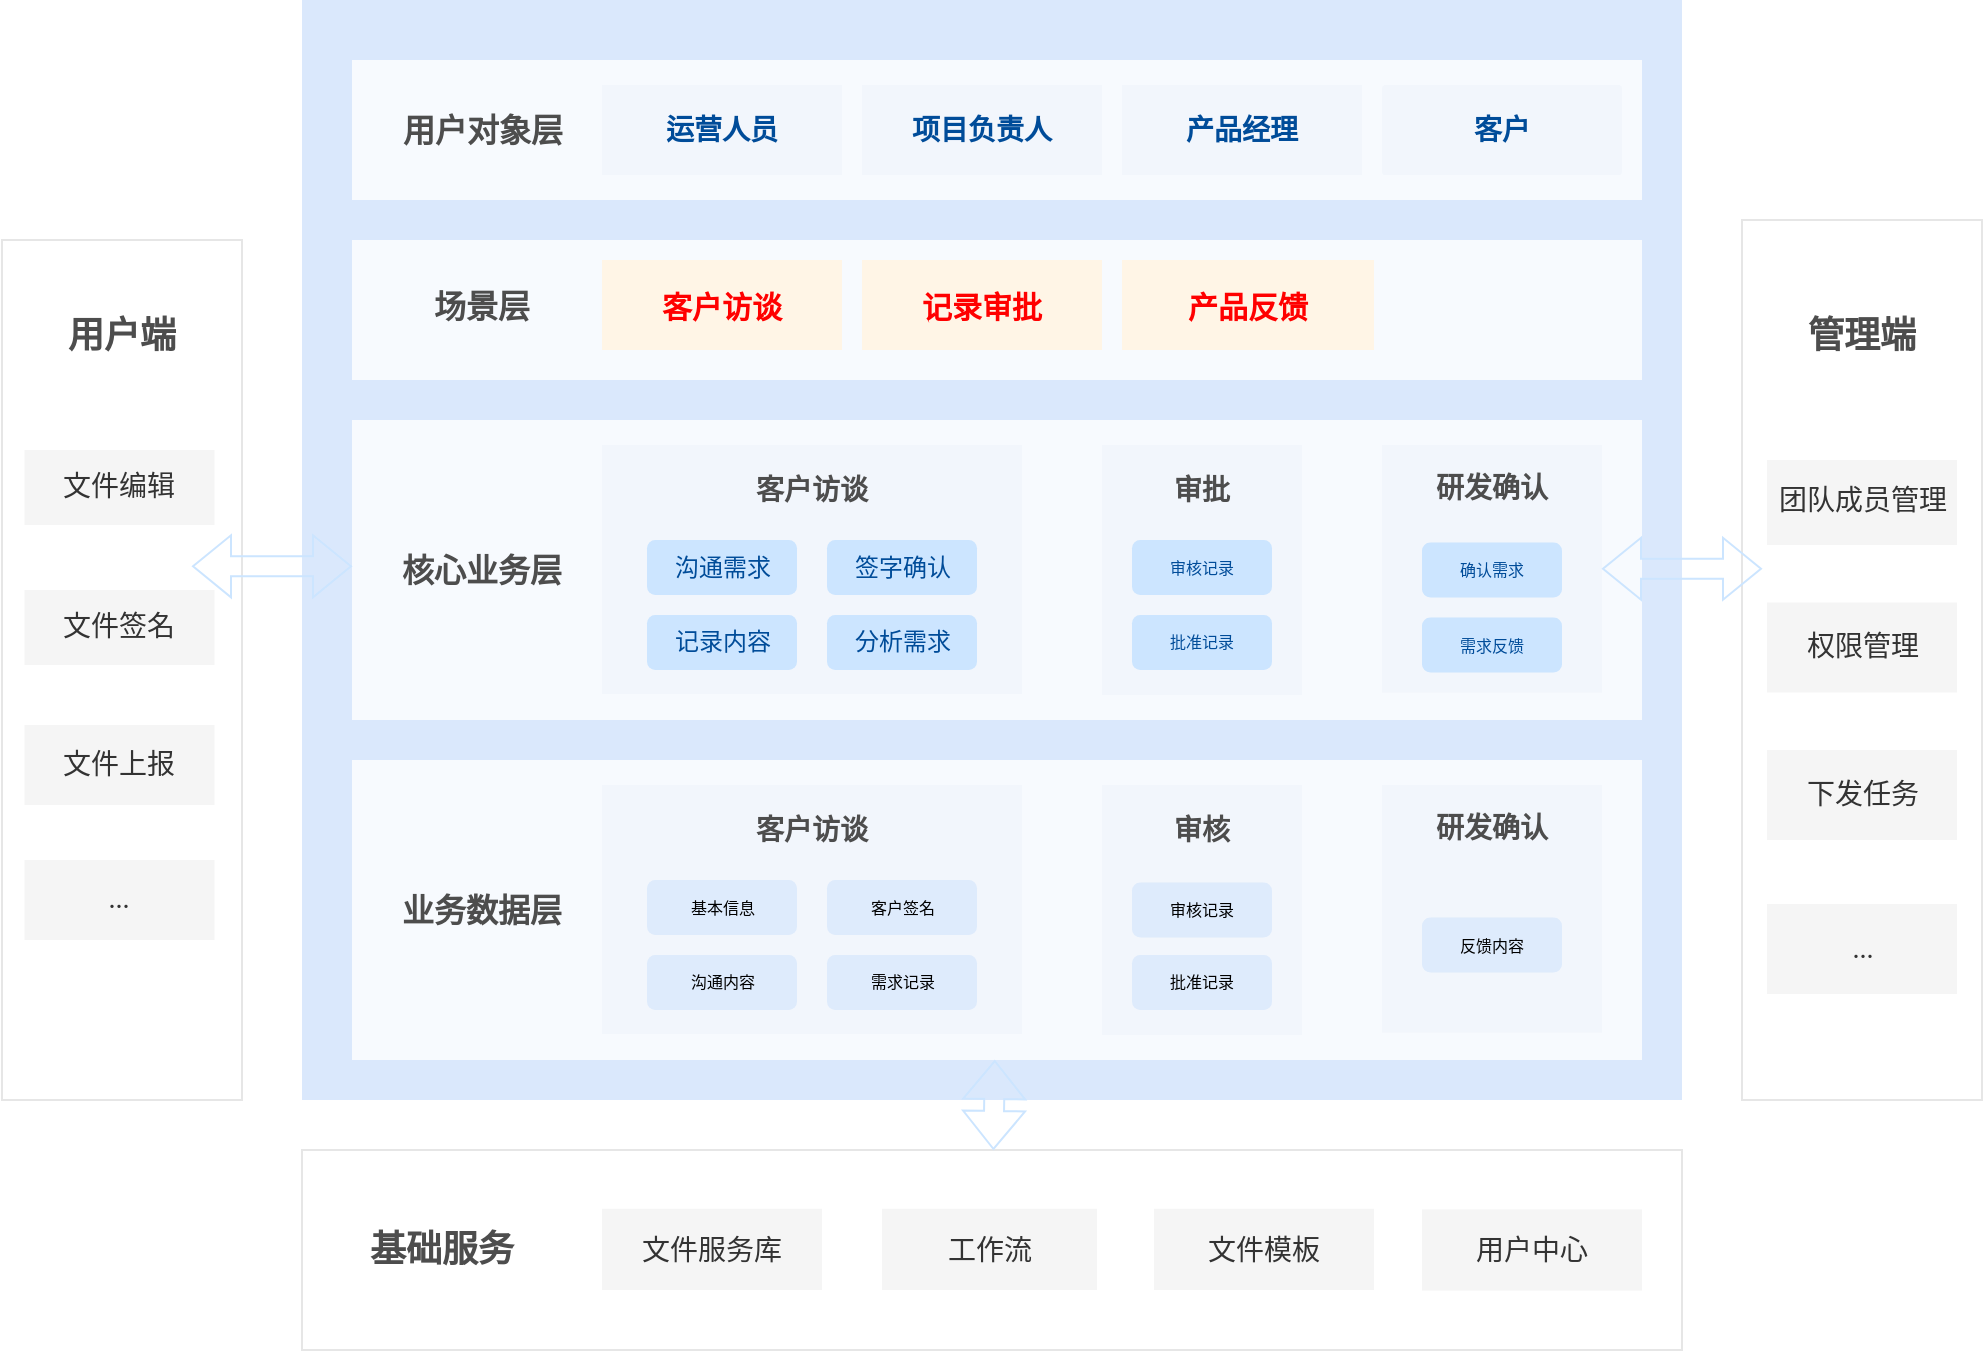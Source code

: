 <mxfile version="16.4.11" type="github">
  <diagram id="QMqiZ2GDBsnpyi7WLgiz" name="Page-1">
    <mxGraphModel dx="2310" dy="701" grid="1" gridSize="10" guides="1" tooltips="1" connect="1" arrows="1" fold="1" page="1" pageScale="1" pageWidth="827" pageHeight="1169" math="0" shadow="0">
      <root>
        <mxCell id="0" />
        <mxCell id="1" parent="0" />
        <mxCell id="o_0oddXOF23FKvagfJal-9" value="" style="rounded=0;whiteSpace=wrap;html=1;fillColor=#dae8fc;strokeColor=none;gradientColor=none;gradientDirection=south;sketch=0;" parent="1" vertex="1">
          <mxGeometry x="-110" y="130" width="690" height="550" as="geometry" />
        </mxCell>
        <mxCell id="ZttovpieoR-79sJcMYOA-3" value="" style="rounded=1;whiteSpace=wrap;html=1;fontSize=14;strokeColor=none;arcSize=0;shadow=0;opacity=80;" parent="1" vertex="1">
          <mxGeometry x="-85" y="160" width="645" height="70" as="geometry" />
        </mxCell>
        <mxCell id="ZttovpieoR-79sJcMYOA-4" value="用户对象层" style="text;html=1;strokeColor=none;fillColor=none;align=center;verticalAlign=middle;whiteSpace=wrap;rounded=0;fontSize=16;fontStyle=1;fontColor=#4D4D4D;" parent="1" vertex="1">
          <mxGeometry x="-71.25" y="180" width="102.5" height="30" as="geometry" />
        </mxCell>
        <mxCell id="ZttovpieoR-79sJcMYOA-5" value="运营人员" style="rounded=1;whiteSpace=wrap;html=1;fontSize=14;arcSize=0;fillColor=#F2F6FC;strokeColor=none;fontColor=#004C99;fontStyle=1" parent="1" vertex="1">
          <mxGeometry x="40" y="172.5" width="120" height="45" as="geometry" />
        </mxCell>
        <mxCell id="ZttovpieoR-79sJcMYOA-6" value="项目负责人" style="rounded=1;whiteSpace=wrap;html=1;fontSize=14;arcSize=0;fillColor=#F2F6FC;strokeColor=none;fontColor=#004C99;fontStyle=1" parent="1" vertex="1">
          <mxGeometry x="170" y="172.5" width="120" height="45" as="geometry" />
        </mxCell>
        <mxCell id="ZttovpieoR-79sJcMYOA-7" value="产品经理" style="rounded=1;whiteSpace=wrap;html=1;fontSize=14;arcSize=0;fillColor=#F2F6FC;strokeColor=none;fontColor=#004C99;fontStyle=1" parent="1" vertex="1">
          <mxGeometry x="300" y="172.5" width="120" height="45" as="geometry" />
        </mxCell>
        <mxCell id="ZttovpieoR-79sJcMYOA-8" value="客户" style="rounded=1;whiteSpace=wrap;html=1;fontSize=14;arcSize=4;fillColor=#F2F6FC;strokeColor=none;fontColor=#004C99;fontStyle=1" parent="1" vertex="1">
          <mxGeometry x="430" y="172.5" width="120" height="45" as="geometry" />
        </mxCell>
        <mxCell id="ZttovpieoR-79sJcMYOA-9" value="" style="rounded=1;whiteSpace=wrap;html=1;fontSize=14;strokeColor=none;arcSize=0;shadow=0;opacity=80;" parent="1" vertex="1">
          <mxGeometry x="-85" y="250" width="645" height="70" as="geometry" />
        </mxCell>
        <mxCell id="ZttovpieoR-79sJcMYOA-10" value="场景层" style="text;html=1;strokeColor=none;fillColor=none;align=center;verticalAlign=middle;whiteSpace=wrap;rounded=0;fontSize=16;fontStyle=1;fontColor=#4D4D4D;" parent="1" vertex="1">
          <mxGeometry x="-60" y="267.5" width="80" height="30" as="geometry" />
        </mxCell>
        <mxCell id="ZttovpieoR-79sJcMYOA-11" value="客户访谈" style="rounded=1;whiteSpace=wrap;html=1;fontSize=15;fillColor=#FFF5E6;strokeColor=none;arcSize=0;fontColor=#FF0000;fontStyle=1" parent="1" vertex="1">
          <mxGeometry x="40" y="260" width="120" height="45" as="geometry" />
        </mxCell>
        <mxCell id="ZttovpieoR-79sJcMYOA-12" value="记录审批" style="rounded=1;whiteSpace=wrap;html=1;fontSize=15;fillColor=#FFF5E6;strokeColor=none;arcSize=0;fontColor=#FF0000;fontStyle=1" parent="1" vertex="1">
          <mxGeometry x="170" y="260" width="120" height="45" as="geometry" />
        </mxCell>
        <mxCell id="ZttovpieoR-79sJcMYOA-13" value="产品反馈" style="rounded=1;whiteSpace=wrap;html=1;fontSize=15;fillColor=#FFF5E6;strokeColor=none;arcSize=0;fontColor=#FF0000;fontStyle=1" parent="1" vertex="1">
          <mxGeometry x="300" y="260" width="126" height="45" as="geometry" />
        </mxCell>
        <mxCell id="ZttovpieoR-79sJcMYOA-16" value="" style="rounded=1;whiteSpace=wrap;html=1;fontSize=14;strokeColor=none;arcSize=0;shadow=0;glass=0;sketch=0;opacity=80;" parent="1" vertex="1">
          <mxGeometry x="-85" y="340" width="645" height="150" as="geometry" />
        </mxCell>
        <mxCell id="ZttovpieoR-79sJcMYOA-17" value="核心业务层" style="text;html=1;strokeColor=none;fillColor=none;align=center;verticalAlign=middle;whiteSpace=wrap;rounded=0;fontSize=16;fontColor=#4D4D4D;fontStyle=1" parent="1" vertex="1">
          <mxGeometry x="-66.88" y="400" width="93.75" height="30" as="geometry" />
        </mxCell>
        <mxCell id="ZttovpieoR-79sJcMYOA-31" value="" style="rounded=1;whiteSpace=wrap;html=1;fontSize=14;fillColor=#F2F6FC;strokeColor=none;fontColor=#333333;arcSize=0;" parent="1" vertex="1">
          <mxGeometry x="40" y="352.5" width="210" height="124.5" as="geometry" />
        </mxCell>
        <mxCell id="ZttovpieoR-79sJcMYOA-34" value="" style="rounded=1;whiteSpace=wrap;html=1;fontSize=14;fillColor=#F2F6FC;strokeColor=none;fontColor=#333333;arcSize=0;" parent="1" vertex="1">
          <mxGeometry x="290" y="352.5" width="100" height="125" as="geometry" />
        </mxCell>
        <mxCell id="ZttovpieoR-79sJcMYOA-35" value="审批" style="text;html=1;strokeColor=none;fillColor=none;align=center;verticalAlign=middle;whiteSpace=wrap;rounded=0;fontSize=14;horizontal=1;fontStyle=1;fontColor=#4D4D4D;" parent="1" vertex="1">
          <mxGeometry x="320" y="360" width="40" height="30" as="geometry" />
        </mxCell>
        <mxCell id="ZttovpieoR-79sJcMYOA-20" value="审核记录" style="rounded=1;whiteSpace=wrap;html=1;fontSize=8;fillColor=#CCE5FF;strokeColor=none;fontColor=#004C99;" parent="1" vertex="1">
          <mxGeometry x="305" y="400" width="70" height="27.5" as="geometry" />
        </mxCell>
        <mxCell id="ZttovpieoR-79sJcMYOA-24" value="批准记录" style="rounded=1;whiteSpace=wrap;html=1;fontSize=8;fillColor=#CCE5FF;strokeColor=none;fontColor=#004C99;" parent="1" vertex="1">
          <mxGeometry x="305" y="437.5" width="70" height="27.5" as="geometry" />
        </mxCell>
        <mxCell id="ZttovpieoR-79sJcMYOA-36" value="" style="rounded=1;whiteSpace=wrap;html=1;fontSize=14;fillColor=#F2F6FC;strokeColor=none;fontColor=#333333;arcSize=0;" parent="1" vertex="1">
          <mxGeometry x="430" y="352.5" width="110" height="123.75" as="geometry" />
        </mxCell>
        <mxCell id="ZttovpieoR-79sJcMYOA-37" value="研发确认" style="text;html=1;strokeColor=none;fillColor=none;align=center;verticalAlign=middle;whiteSpace=wrap;rounded=0;fontSize=14;horizontal=1;fontStyle=1;fontColor=#4D4D4D;" parent="1" vertex="1">
          <mxGeometry x="455" y="358.75" width="60" height="30" as="geometry" />
        </mxCell>
        <mxCell id="ZttovpieoR-79sJcMYOA-25" value="确认需求" style="rounded=1;whiteSpace=wrap;html=1;fontSize=8;fillColor=#CCE5FF;strokeColor=none;fontColor=#004C99;" parent="1" vertex="1">
          <mxGeometry x="450" y="401.25" width="70" height="27.5" as="geometry" />
        </mxCell>
        <mxCell id="ZttovpieoR-79sJcMYOA-26" value="需求反馈" style="rounded=1;whiteSpace=wrap;html=1;fontSize=8;fillColor=#CCE5FF;strokeColor=none;fontColor=#004C99;" parent="1" vertex="1">
          <mxGeometry x="450" y="438.75" width="70" height="27.5" as="geometry" />
        </mxCell>
        <mxCell id="ZttovpieoR-79sJcMYOA-53" value="" style="rounded=0;whiteSpace=wrap;html=1;fontFamily=Times New Roman;fontSize=18;strokeWidth=1;fillColor=#FFFFFF;strokeColor=#E6E6E6;" parent="1" vertex="1">
          <mxGeometry x="610" y="240" width="120" height="440" as="geometry" />
        </mxCell>
        <mxCell id="ZttovpieoR-79sJcMYOA-54" value="管理端" style="text;html=1;strokeColor=none;fillColor=none;align=center;verticalAlign=middle;whiteSpace=wrap;rounded=0;fontSize=18;fontStyle=1;fontColor=#4D4D4D;" parent="1" vertex="1">
          <mxGeometry x="630" y="282.75" width="80" height="30" as="geometry" />
        </mxCell>
        <mxCell id="ZttovpieoR-79sJcMYOA-58" value="权限管理" style="rounded=1;whiteSpace=wrap;html=1;fontFamily=Times New Roman;fontSize=14;strokeWidth=1;fillColor=#f5f5f5;fontColor=#333333;strokeColor=none;arcSize=0;" parent="1" vertex="1">
          <mxGeometry x="622.5" y="431.25" width="95" height="45" as="geometry" />
        </mxCell>
        <mxCell id="ZttovpieoR-79sJcMYOA-59" value="" style="rounded=0;whiteSpace=wrap;html=1;fontFamily=Times New Roman;fontSize=18;strokeWidth=1;fillColor=#FFFFFF;strokeColor=#E6E6E6;" parent="1" vertex="1">
          <mxGeometry x="-260" y="250" width="120" height="430" as="geometry" />
        </mxCell>
        <mxCell id="ZttovpieoR-79sJcMYOA-60" value="用户端" style="text;html=1;strokeColor=none;fillColor=none;align=center;verticalAlign=middle;whiteSpace=wrap;rounded=0;fontSize=18;fontStyle=1;fontColor=#4D4D4D;" parent="1" vertex="1">
          <mxGeometry x="-240" y="282.75" width="80" height="30" as="geometry" />
        </mxCell>
        <mxCell id="ZttovpieoR-79sJcMYOA-61" value="文件编辑" style="rounded=1;whiteSpace=wrap;html=1;fontFamily=Times New Roman;fontSize=14;strokeWidth=1;fillColor=#f5f5f5;fontColor=#333333;strokeColor=none;arcSize=0;" parent="1" vertex="1">
          <mxGeometry x="-248.75" y="355" width="95" height="37.5" as="geometry" />
        </mxCell>
        <mxCell id="ZttovpieoR-79sJcMYOA-63" value="" style="rounded=0;whiteSpace=wrap;html=1;fontFamily=Times New Roman;fontSize=18;strokeWidth=1;fillColor=#FFFFFF;strokeColor=#E6E6E6;" parent="1" vertex="1">
          <mxGeometry x="-110" y="705" width="690" height="100" as="geometry" />
        </mxCell>
        <mxCell id="ZttovpieoR-79sJcMYOA-68" value="基础服务" style="text;html=1;strokeColor=none;fillColor=none;align=center;verticalAlign=middle;whiteSpace=wrap;rounded=0;fontSize=18;fontStyle=1;fontColor=#4D4D4D;" parent="1" vertex="1">
          <mxGeometry x="-80" y="740" width="80" height="30" as="geometry" />
        </mxCell>
        <mxCell id="ZttovpieoR-79sJcMYOA-69" value="文件服务库" style="rounded=1;whiteSpace=wrap;html=1;fontSize=14;fillColor=#f5f5f5;fontColor=#333333;strokeColor=none;arcSize=0;" parent="1" vertex="1">
          <mxGeometry x="40" y="734.38" width="110" height="40.62" as="geometry" />
        </mxCell>
        <mxCell id="ZttovpieoR-79sJcMYOA-70" value="工作流" style="rounded=1;whiteSpace=wrap;html=1;fontSize=14;fillColor=#f5f5f5;fontColor=#333333;strokeColor=none;arcSize=0;" parent="1" vertex="1">
          <mxGeometry x="180" y="734.38" width="107.5" height="40.62" as="geometry" />
        </mxCell>
        <mxCell id="ZttovpieoR-79sJcMYOA-71" value="文件模板" style="rounded=1;whiteSpace=wrap;html=1;fontSize=14;fillColor=#f5f5f5;fontColor=#333333;strokeColor=none;arcSize=0;" parent="1" vertex="1">
          <mxGeometry x="316" y="734.38" width="110" height="40.62" as="geometry" />
        </mxCell>
        <mxCell id="ZttovpieoR-79sJcMYOA-72" value="文件上报" style="rounded=1;whiteSpace=wrap;html=1;fontFamily=Times New Roman;fontSize=14;strokeWidth=1;fillColor=#f5f5f5;fontColor=#333333;strokeColor=none;arcSize=0;" parent="1" vertex="1">
          <mxGeometry x="-248.75" y="492.5" width="95" height="40" as="geometry" />
        </mxCell>
        <mxCell id="GicCV_H2ehwwRS1b7cGD-14" value="下发任务" style="rounded=1;whiteSpace=wrap;html=1;fontFamily=Times New Roman;fontSize=14;strokeWidth=1;fillColor=#f5f5f5;fontColor=#333333;strokeColor=none;arcSize=0;" parent="1" vertex="1">
          <mxGeometry x="622.5" y="505" width="95" height="45" as="geometry" />
        </mxCell>
        <mxCell id="o_0oddXOF23FKvagfJal-2" value="..." style="rounded=1;whiteSpace=wrap;html=1;fontFamily=Times New Roman;fontSize=14;strokeWidth=1;fillColor=#f5f5f5;fontColor=#333333;strokeColor=none;arcSize=0;" parent="1" vertex="1">
          <mxGeometry x="622.5" y="582" width="95" height="45" as="geometry" />
        </mxCell>
        <mxCell id="o_0oddXOF23FKvagfJal-3" value="团队成员管理" style="rounded=1;whiteSpace=wrap;html=1;fontFamily=Times New Roman;fontSize=14;strokeWidth=1;fillColor=#f5f5f5;fontColor=#333333;strokeColor=none;arcSize=0;" parent="1" vertex="1">
          <mxGeometry x="622.5" y="360" width="95" height="42.5" as="geometry" />
        </mxCell>
        <mxCell id="o_0oddXOF23FKvagfJal-4" value="..." style="rounded=1;whiteSpace=wrap;html=1;fontFamily=Times New Roman;fontSize=14;strokeWidth=1;fillColor=#f5f5f5;fontColor=#333333;strokeColor=none;arcSize=0;" parent="1" vertex="1">
          <mxGeometry x="-248.75" y="560" width="95" height="40" as="geometry" />
        </mxCell>
        <mxCell id="ZttovpieoR-79sJcMYOA-29" value="客户访谈" style="text;html=1;strokeColor=none;fillColor=none;align=center;verticalAlign=middle;whiteSpace=wrap;rounded=0;fontSize=14;horizontal=1;fontStyle=1;fontColor=#4D4D4D;" parent="1" vertex="1">
          <mxGeometry x="110" y="360" width="70" height="30" as="geometry" />
        </mxCell>
        <mxCell id="ZttovpieoR-79sJcMYOA-18" value="沟通需求" style="rounded=1;whiteSpace=wrap;html=1;fontSize=12;fillColor=#CCE5FF;strokeColor=none;fontColor=#004C99;" parent="1" vertex="1">
          <mxGeometry x="62.5" y="400" width="75" height="27.5" as="geometry" />
        </mxCell>
        <mxCell id="ZttovpieoR-79sJcMYOA-21" value="记录内容" style="rounded=1;whiteSpace=wrap;html=1;fontSize=12;fillColor=#CCE5FF;strokeColor=none;fontColor=#004C99;" parent="1" vertex="1">
          <mxGeometry x="62.5" y="437.5" width="75" height="27.5" as="geometry" />
        </mxCell>
        <mxCell id="ZttovpieoR-79sJcMYOA-22" value="签字确认" style="rounded=1;whiteSpace=wrap;html=1;fontSize=12;fillColor=#CCE5FF;strokeColor=none;fontColor=#004C99;" parent="1" vertex="1">
          <mxGeometry x="152.5" y="400" width="75" height="27.5" as="geometry" />
        </mxCell>
        <mxCell id="ZttovpieoR-79sJcMYOA-23" value="分析需求" style="rounded=1;whiteSpace=wrap;html=1;fontSize=12;fillColor=#CCE5FF;strokeColor=none;fontColor=#004C99;" parent="1" vertex="1">
          <mxGeometry x="152.5" y="437.5" width="75" height="27.5" as="geometry" />
        </mxCell>
        <mxCell id="o_0oddXOF23FKvagfJal-14" value="" style="rounded=1;whiteSpace=wrap;html=1;fontSize=14;strokeColor=none;arcSize=0;shadow=0;labelBackgroundColor=none;sketch=0;opacity=80;" parent="1" vertex="1">
          <mxGeometry x="-85" y="510" width="645" height="150" as="geometry" />
        </mxCell>
        <mxCell id="o_0oddXOF23FKvagfJal-15" value="业务数据层" style="text;html=1;strokeColor=none;fillColor=none;align=center;verticalAlign=middle;whiteSpace=wrap;rounded=0;fontSize=16;fontColor=#4D4D4D;fontStyle=1" parent="1" vertex="1">
          <mxGeometry x="-66.88" y="570" width="93.75" height="30" as="geometry" />
        </mxCell>
        <mxCell id="o_0oddXOF23FKvagfJal-16" value="" style="rounded=1;whiteSpace=wrap;html=1;fontSize=14;fillColor=#F2F6FC;strokeColor=none;fontColor=#333333;arcSize=0;" parent="1" vertex="1">
          <mxGeometry x="40" y="522.5" width="210" height="124.5" as="geometry" />
        </mxCell>
        <mxCell id="o_0oddXOF23FKvagfJal-17" value="" style="rounded=1;whiteSpace=wrap;html=1;fontSize=14;fillColor=#F2F6FC;strokeColor=none;fontColor=#333333;arcSize=0;" parent="1" vertex="1">
          <mxGeometry x="290" y="522.5" width="100" height="125" as="geometry" />
        </mxCell>
        <mxCell id="o_0oddXOF23FKvagfJal-18" value="审核" style="text;html=1;strokeColor=none;fillColor=none;align=center;verticalAlign=middle;whiteSpace=wrap;rounded=0;fontSize=14;horizontal=1;fontStyle=1;fontColor=#4D4D4D;" parent="1" vertex="1">
          <mxGeometry x="320" y="530" width="40" height="30" as="geometry" />
        </mxCell>
        <mxCell id="o_0oddXOF23FKvagfJal-19" value="审核记录" style="rounded=1;whiteSpace=wrap;html=1;fontSize=8;fillColor=#DEEBFC;strokeColor=none;" parent="1" vertex="1">
          <mxGeometry x="305" y="571.25" width="70" height="27.5" as="geometry" />
        </mxCell>
        <mxCell id="o_0oddXOF23FKvagfJal-21" value="" style="rounded=1;whiteSpace=wrap;html=1;fontSize=14;fillColor=#F2F6FC;strokeColor=none;fontColor=#333333;arcSize=0;" parent="1" vertex="1">
          <mxGeometry x="430" y="522.5" width="110" height="123.75" as="geometry" />
        </mxCell>
        <mxCell id="o_0oddXOF23FKvagfJal-22" value="研发确认" style="text;html=1;strokeColor=none;fillColor=none;align=center;verticalAlign=middle;whiteSpace=wrap;rounded=0;fontSize=14;horizontal=1;fontStyle=1;fontColor=#4D4D4D;" parent="1" vertex="1">
          <mxGeometry x="455" y="528.75" width="60" height="30" as="geometry" />
        </mxCell>
        <mxCell id="o_0oddXOF23FKvagfJal-23" value="反馈内容" style="rounded=1;whiteSpace=wrap;html=1;fontSize=8;fillColor=#DEEBFC;strokeColor=none;" parent="1" vertex="1">
          <mxGeometry x="450" y="588.75" width="70" height="27.5" as="geometry" />
        </mxCell>
        <mxCell id="o_0oddXOF23FKvagfJal-25" value="客户访谈" style="text;html=1;strokeColor=none;fillColor=none;align=center;verticalAlign=middle;whiteSpace=wrap;rounded=0;fontSize=14;horizontal=1;fontStyle=1;fontColor=#4D4D4D;" parent="1" vertex="1">
          <mxGeometry x="110" y="530" width="70" height="30" as="geometry" />
        </mxCell>
        <mxCell id="o_0oddXOF23FKvagfJal-26" value="基本信息" style="rounded=1;whiteSpace=wrap;html=1;fontSize=8;fillColor=#DEEBFC;strokeColor=none;" parent="1" vertex="1">
          <mxGeometry x="62.5" y="570" width="75" height="27.5" as="geometry" />
        </mxCell>
        <mxCell id="o_0oddXOF23FKvagfJal-27" value="沟通内容" style="rounded=1;whiteSpace=wrap;html=1;fontSize=8;fillColor=#DEEBFC;strokeColor=none;" parent="1" vertex="1">
          <mxGeometry x="62.5" y="607.5" width="75" height="27.5" as="geometry" />
        </mxCell>
        <mxCell id="o_0oddXOF23FKvagfJal-28" value="客户签名" style="rounded=1;whiteSpace=wrap;html=1;fontSize=8;fillColor=#DEEBFC;strokeColor=none;" parent="1" vertex="1">
          <mxGeometry x="152.5" y="570" width="75" height="27.5" as="geometry" />
        </mxCell>
        <mxCell id="o_0oddXOF23FKvagfJal-29" value="需求记录" style="rounded=1;whiteSpace=wrap;html=1;fontSize=8;fillColor=#DEEBFC;strokeColor=none;" parent="1" vertex="1">
          <mxGeometry x="152.5" y="607.5" width="75" height="27.5" as="geometry" />
        </mxCell>
        <mxCell id="o_0oddXOF23FKvagfJal-30" value="文件签名" style="rounded=1;whiteSpace=wrap;html=1;fontFamily=Times New Roman;fontSize=14;strokeWidth=1;fillColor=#f5f5f5;fontColor=#333333;strokeColor=none;arcSize=0;" parent="1" vertex="1">
          <mxGeometry x="-248.75" y="425" width="95" height="37.5" as="geometry" />
        </mxCell>
        <mxCell id="P2A1-GdV98vhCjwxBigf-4" value="批准记录" style="rounded=1;whiteSpace=wrap;html=1;fontSize=8;fillColor=#DEEBFC;strokeColor=none;" parent="1" vertex="1">
          <mxGeometry x="305" y="607.5" width="70" height="27.5" as="geometry" />
        </mxCell>
        <mxCell id="zai8BUd0Q1AnX0Q9bWB2-1" value="用户中心" style="rounded=1;whiteSpace=wrap;html=1;fontSize=14;fillColor=#f5f5f5;fontColor=#333333;strokeColor=none;arcSize=0;" vertex="1" parent="1">
          <mxGeometry x="450" y="734.69" width="110" height="40.62" as="geometry" />
        </mxCell>
        <mxCell id="zai8BUd0Q1AnX0Q9bWB2-5" value="" style="shape=flexArrow;endArrow=classic;startArrow=classic;html=1;rounded=0;strokeColor=#CCE5FF;" edge="1" parent="1">
          <mxGeometry width="100" height="100" relative="1" as="geometry">
            <mxPoint x="-165" y="413.16" as="sourcePoint" />
            <mxPoint x="-85" y="413.16" as="targetPoint" />
          </mxGeometry>
        </mxCell>
        <mxCell id="zai8BUd0Q1AnX0Q9bWB2-6" value="" style="shape=flexArrow;endArrow=classic;startArrow=classic;html=1;rounded=0;strokeColor=#CCE5FF;" edge="1" parent="1" source="o_0oddXOF23FKvagfJal-14" target="ZttovpieoR-79sJcMYOA-63">
          <mxGeometry width="100" height="100" relative="1" as="geometry">
            <mxPoint x="310" y="660.0" as="sourcePoint" />
            <mxPoint x="390" y="660.0" as="targetPoint" />
          </mxGeometry>
        </mxCell>
        <mxCell id="zai8BUd0Q1AnX0Q9bWB2-7" value="" style="shape=flexArrow;endArrow=classic;startArrow=classic;html=1;rounded=0;strokeColor=#CCE5FF;" edge="1" parent="1">
          <mxGeometry width="100" height="100" relative="1" as="geometry">
            <mxPoint x="540" y="414.37" as="sourcePoint" />
            <mxPoint x="620" y="414.37" as="targetPoint" />
          </mxGeometry>
        </mxCell>
      </root>
    </mxGraphModel>
  </diagram>
</mxfile>
